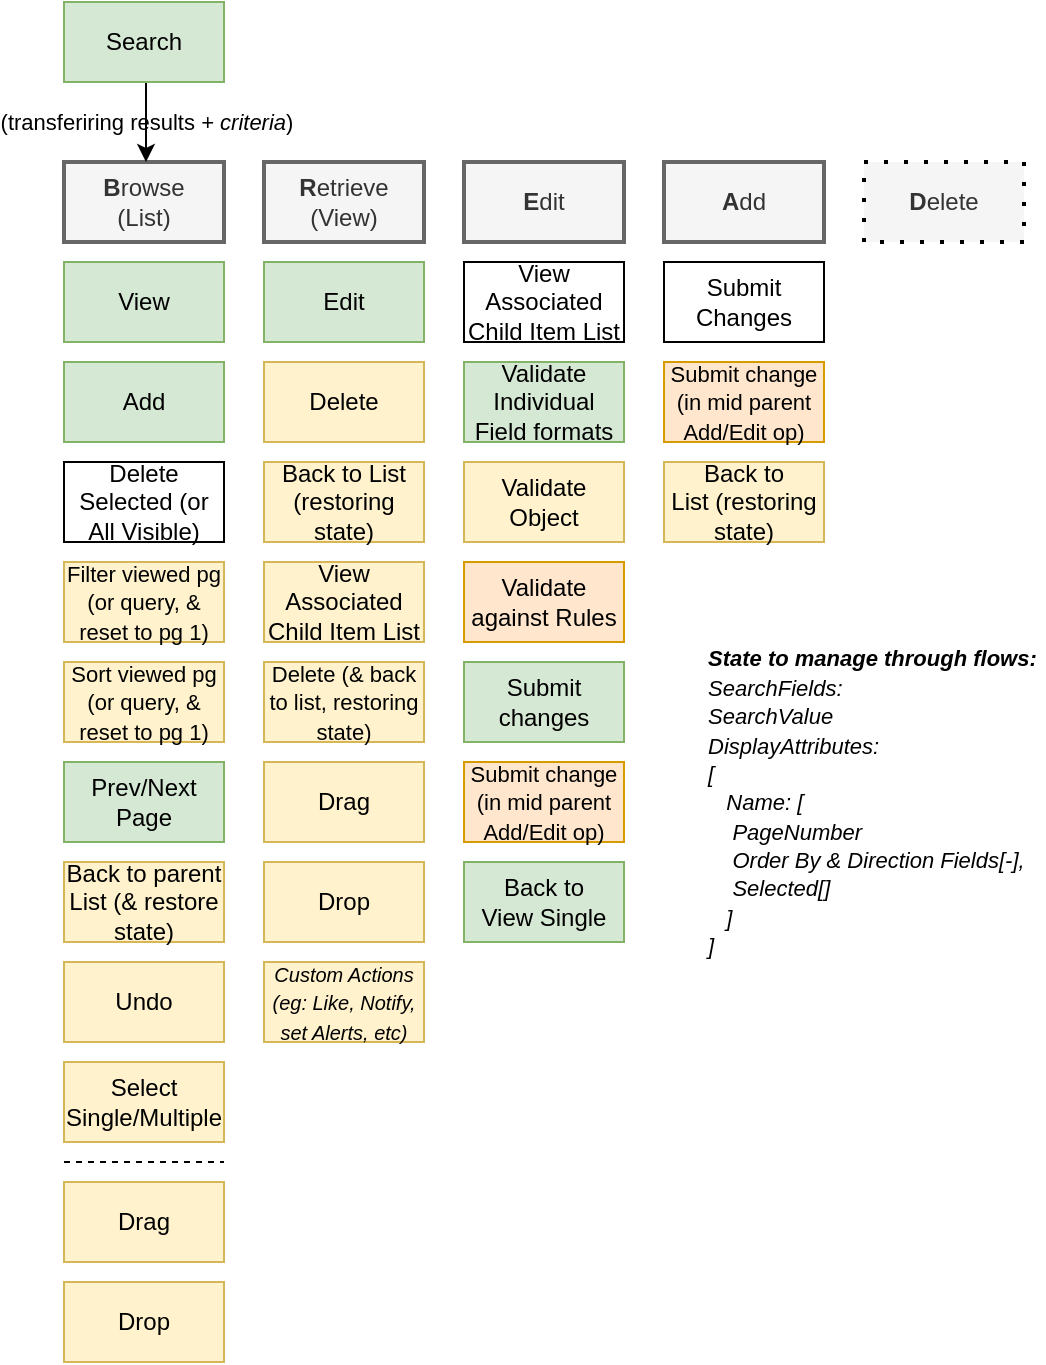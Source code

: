 <mxfile version="20.2.4" type="google"><diagram id="lGy_W-LIVrvBgTCHYEud" name="Page-1"><mxGraphModel grid="1" page="1" gridSize="10" guides="1" tooltips="1" connect="1" arrows="1" fold="1" pageScale="1" pageWidth="827" pageHeight="1169" math="0" shadow="0"><root><mxCell id="0"/><mxCell id="1" parent="0"/><mxCell id="XsPLADcKr1cv5kVhp01Y-1" value="&lt;b&gt;B&lt;/b&gt;rowse&lt;br&gt;(List)" style="rounded=0;whiteSpace=wrap;html=1;fillColor=#f5f5f5;strokeColor=#666666;fontColor=#333333;strokeWidth=2;" vertex="1" parent="1"><mxGeometry x="160" y="280" width="80" height="40" as="geometry"/></mxCell><mxCell id="XsPLADcKr1cv5kVhp01Y-2" value="&lt;b&gt;R&lt;/b&gt;etrieve&lt;br&gt;(View)" style="rounded=0;whiteSpace=wrap;html=1;fillColor=#f5f5f5;strokeColor=#666666;fontColor=#333333;strokeWidth=2;" vertex="1" parent="1"><mxGeometry x="260" y="280" width="80" height="40" as="geometry"/></mxCell><mxCell id="XsPLADcKr1cv5kVhp01Y-3" value="&lt;b&gt;E&lt;/b&gt;dit" style="rounded=0;whiteSpace=wrap;html=1;fillColor=#f5f5f5;strokeColor=#666666;fontColor=#333333;strokeWidth=2;" vertex="1" parent="1"><mxGeometry x="360" y="280" width="80" height="40" as="geometry"/></mxCell><mxCell id="XsPLADcKr1cv5kVhp01Y-4" value="&lt;b&gt;A&lt;/b&gt;dd" style="rounded=0;whiteSpace=wrap;html=1;fillColor=#f5f5f5;strokeColor=#666666;fontColor=#333333;strokeWidth=2;" vertex="1" parent="1"><mxGeometry x="460" y="280" width="80" height="40" as="geometry"/></mxCell><mxCell id="XsPLADcKr1cv5kVhp01Y-5" value="&lt;b&gt;D&lt;/b&gt;elete" style="rounded=0;whiteSpace=wrap;html=1;dashed=1;fillColor=#f5f5f5;fontColor=#333333;dashPattern=1 4;strokeWidth=2;" vertex="1" parent="1"><mxGeometry x="560" y="280" width="80" height="40" as="geometry"/></mxCell><mxCell id="XsPLADcKr1cv5kVhp01Y-6" value="View" style="rounded=0;whiteSpace=wrap;html=1;fillColor=#d5e8d4;strokeColor=#82b366;" vertex="1" parent="1"><mxGeometry x="160" y="330" width="80" height="40" as="geometry"/></mxCell><mxCell id="XsPLADcKr1cv5kVhp01Y-7" value="(transferiring results &lt;i&gt;+ criteria&lt;/i&gt;)" style="edgeStyle=orthogonalEdgeStyle;rounded=0;orthogonalLoop=1;jettySize=auto;html=1;labelBackgroundColor=none;" edge="1" parent="1"><mxGeometry relative="1" as="geometry"><mxPoint x="201" y="240" as="sourcePoint"/><mxPoint x="201" y="280" as="targetPoint"/><Array as="points"><mxPoint x="201" y="260"/><mxPoint x="201" y="260"/></Array></mxGeometry></mxCell><mxCell id="XsPLADcKr1cv5kVhp01Y-8" value="Search" style="rounded=0;whiteSpace=wrap;html=1;fillColor=#d5e8d4;strokeColor=#82b366;" vertex="1" parent="1"><mxGeometry x="160" y="200" width="80" height="40" as="geometry"/></mxCell><mxCell id="XsPLADcKr1cv5kVhp01Y-9" value="Edit" style="rounded=0;whiteSpace=wrap;html=1;fillColor=#d5e8d4;strokeColor=#82b366;" vertex="1" parent="1"><mxGeometry x="260" y="330" width="80" height="40" as="geometry"/></mxCell><mxCell id="XsPLADcKr1cv5kVhp01Y-10" value="Add" style="rounded=0;whiteSpace=wrap;html=1;fillColor=#d5e8d4;strokeColor=#82b366;" vertex="1" parent="1"><mxGeometry x="160" y="380" width="80" height="40" as="geometry"/></mxCell><mxCell id="XsPLADcKr1cv5kVhp01Y-11" value="Delete" style="rounded=0;whiteSpace=wrap;html=1;fillColor=#fff2cc;strokeColor=#d6b656;" vertex="1" parent="1"><mxGeometry x="260" y="380" width="80" height="40" as="geometry"/></mxCell><mxCell id="XsPLADcKr1cv5kVhp01Y-12" value="Back to List (restoring state)" style="rounded=0;whiteSpace=wrap;html=1;fillColor=#fff2cc;strokeColor=#d6b656;" vertex="1" parent="1"><mxGeometry x="260" y="430" width="80" height="40" as="geometry"/></mxCell><mxCell id="XsPLADcKr1cv5kVhp01Y-13" value="Undo" style="rounded=0;whiteSpace=wrap;html=1;fillColor=#fff2cc;strokeColor=#d6b656;" vertex="1" parent="1"><mxGeometry x="160" y="680" width="80" height="40" as="geometry"/></mxCell><mxCell id="XsPLADcKr1cv5kVhp01Y-14" value="Back to &lt;br&gt;View Single" style="rounded=0;whiteSpace=wrap;html=1;fillColor=#d5e8d4;strokeColor=#82b366;" vertex="1" parent="1"><mxGeometry x="360" y="630" width="80" height="40" as="geometry"/></mxCell><mxCell id="XsPLADcKr1cv5kVhp01Y-15" value="View Associated Child Item List" style="rounded=0;whiteSpace=wrap;html=1;fillColor=#fff2cc;strokeColor=#d6b656;" vertex="1" parent="1"><mxGeometry x="260" y="480" width="80" height="40" as="geometry"/></mxCell><mxCell id="XsPLADcKr1cv5kVhp01Y-16" value="&lt;font style=&quot;font-size: 11px&quot;&gt;Submit change (in mid parent Add/Edit op)&lt;/font&gt;" style="rounded=0;whiteSpace=wrap;html=1;fillColor=#ffe6cc;strokeColor=#d79b00;" vertex="1" parent="1"><mxGeometry x="360" y="580" width="80" height="40" as="geometry"/></mxCell><mxCell id="XsPLADcKr1cv5kVhp01Y-17" value="Submit Changes" style="rounded=0;whiteSpace=wrap;html=1;" vertex="1" parent="1"><mxGeometry x="460" y="330" width="80" height="40" as="geometry"/></mxCell><mxCell id="XsPLADcKr1cv5kVhp01Y-18" value="Submit changes" style="rounded=0;whiteSpace=wrap;html=1;fillColor=#d5e8d4;strokeColor=#82b366;" vertex="1" parent="1"><mxGeometry x="360" y="530" width="80" height="40" as="geometry"/></mxCell><mxCell id="XsPLADcKr1cv5kVhp01Y-19" value="View Associated Child Item List" style="rounded=0;whiteSpace=wrap;html=1;" vertex="1" parent="1"><mxGeometry x="360" y="330" width="80" height="40" as="geometry"/></mxCell><mxCell id="XsPLADcKr1cv5kVhp01Y-20" value="&lt;font style=&quot;font-size: 11px&quot;&gt;Submit change (in mid parent Add/Edit op)&lt;/font&gt;" style="rounded=0;whiteSpace=wrap;html=1;fillColor=#ffe6cc;strokeColor=#d79b00;" vertex="1" parent="1"><mxGeometry x="460" y="380" width="80" height="40" as="geometry"/></mxCell><mxCell id="XsPLADcKr1cv5kVhp01Y-21" value="Back to &lt;br&gt;List (restoring state)" style="rounded=0;whiteSpace=wrap;html=1;fillColor=#fff2cc;strokeColor=#d6b656;" vertex="1" parent="1"><mxGeometry x="460" y="430" width="80" height="40" as="geometry"/></mxCell><mxCell id="XsPLADcKr1cv5kVhp01Y-22" value="&lt;font style=&quot;font-size: 11px&quot;&gt;Delete (&amp;amp; back to list, restoring state)&lt;/font&gt;" style="rounded=0;whiteSpace=wrap;html=1;fillColor=#fff2cc;strokeColor=#d6b656;" vertex="1" parent="1"><mxGeometry x="260" y="530" width="80" height="40" as="geometry"/></mxCell><mxCell id="XsPLADcKr1cv5kVhp01Y-23" value="Delete Selected (or All Visible)" style="rounded=0;whiteSpace=wrap;html=1;" vertex="1" parent="1"><mxGeometry x="160" y="430" width="80" height="40" as="geometry"/></mxCell><mxCell id="XsPLADcKr1cv5kVhp01Y-24" value="&lt;font style=&quot;font-size: 11px&quot;&gt;Filter viewed pg (or query, &amp;amp; reset to pg 1)&lt;/font&gt;" style="rounded=0;whiteSpace=wrap;html=1;fillColor=#fff2cc;strokeColor=#d6b656;" vertex="1" parent="1"><mxGeometry x="160" y="480" width="80" height="40" as="geometry"/></mxCell><mxCell id="XsPLADcKr1cv5kVhp01Y-25" value="Prev/Next Page" style="rounded=0;whiteSpace=wrap;html=1;fillColor=#d5e8d4;strokeColor=#82b366;" vertex="1" parent="1"><mxGeometry x="160" y="580" width="80" height="40" as="geometry"/></mxCell><mxCell id="XsPLADcKr1cv5kVhp01Y-26" value="&lt;span style=&quot;font-size: 11px&quot;&gt;Sort viewed pg (or query, &amp;amp; reset to pg 1)&lt;/span&gt;" style="rounded=0;whiteSpace=wrap;html=1;fillColor=#fff2cc;strokeColor=#d6b656;" vertex="1" parent="1"><mxGeometry x="160" y="530" width="80" height="40" as="geometry"/></mxCell><mxCell id="XsPLADcKr1cv5kVhp01Y-27" value="Back to parent List (&amp;amp; restore state)" style="rounded=0;whiteSpace=wrap;html=1;fillColor=#fff2cc;strokeColor=#d6b656;" vertex="1" parent="1"><mxGeometry x="160" y="630" width="80" height="40" as="geometry"/></mxCell><mxCell id="XsPLADcKr1cv5kVhp01Y-28" value="Validate Individual Field formats" style="rounded=0;whiteSpace=wrap;html=1;fillColor=#d5e8d4;strokeColor=#82b366;" vertex="1" parent="1"><mxGeometry x="360" y="380" width="80" height="40" as="geometry"/></mxCell><mxCell id="XsPLADcKr1cv5kVhp01Y-29" value="Validate Object" style="rounded=0;whiteSpace=wrap;html=1;fillColor=#fff2cc;strokeColor=#d6b656;" vertex="1" parent="1"><mxGeometry x="360" y="430" width="80" height="40" as="geometry"/></mxCell><mxCell id="XsPLADcKr1cv5kVhp01Y-30" value="Validate against Rules" style="rounded=0;whiteSpace=wrap;html=1;fillColor=#ffe6cc;strokeColor=#d79b00;" vertex="1" parent="1"><mxGeometry x="360" y="480" width="80" height="40" as="geometry"/></mxCell><mxCell id="XsPLADcKr1cv5kVhp01Y-31" value="&lt;font style=&quot;font-size: 11px&quot;&gt;&lt;i&gt;&lt;b&gt;State to manage through flows:&lt;br&gt;&lt;/b&gt;SearchFields:&lt;br&gt;SearchValue&lt;br&gt;DisplayAttributes:&lt;br&gt;[ &lt;br&gt;&amp;nbsp; &amp;nbsp;Name: [&lt;br&gt;&amp;nbsp; &amp;nbsp; PageNumber&lt;br&gt;&amp;nbsp; &amp;nbsp; Order By &amp;amp; Direction Fields[-],&lt;br&gt;&amp;nbsp; &amp;nbsp; Selected[]&lt;br&gt;&amp;nbsp; &amp;nbsp;]&lt;br&gt;]&lt;/i&gt;&lt;/font&gt;" style="text;html=1;strokeColor=none;fillColor=none;align=left;verticalAlign=middle;whiteSpace=wrap;rounded=0;dashed=1;dashPattern=1 4;" vertex="1" parent="1"><mxGeometry x="480" y="520" width="170" height="160" as="geometry"/></mxCell><mxCell id="XsPLADcKr1cv5kVhp01Y-32" value="&lt;font style=&quot;font-size: 10px&quot;&gt;Custom Actions&lt;br&gt;(eg: Like, Notify, set Alerts, etc)&lt;/font&gt;" style="rounded=0;whiteSpace=wrap;html=1;fillColor=#fff2cc;strokeColor=#d6b656;fontStyle=2" vertex="1" parent="1"><mxGeometry x="260" y="680" width="80" height="40" as="geometry"/></mxCell><mxCell id="XsPLADcKr1cv5kVhp01Y-33" value="&lt;span style=&quot;font-size: 12px;&quot;&gt;Drag&lt;/span&gt;" style="rounded=0;whiteSpace=wrap;html=1;fillColor=#fff2cc;strokeColor=#d6b656;fontStyle=0;fontSize=12;" vertex="1" parent="1"><mxGeometry x="260" y="580" width="80" height="40" as="geometry"/></mxCell><mxCell id="XsPLADcKr1cv5kVhp01Y-34" value="&lt;span style=&quot;font-size: 12px;&quot;&gt;Drop&lt;/span&gt;" style="rounded=0;whiteSpace=wrap;html=1;fillColor=#fff2cc;strokeColor=#d6b656;fontStyle=0;fontSize=12;" vertex="1" parent="1"><mxGeometry x="260" y="630" width="80" height="40" as="geometry"/></mxCell><mxCell id="XsPLADcKr1cv5kVhp01Y-35" value="&lt;span style=&quot;font-size: 12px;&quot;&gt;Drop&lt;/span&gt;" style="rounded=0;whiteSpace=wrap;html=1;fillColor=#fff2cc;strokeColor=#d6b656;fontStyle=0;fontSize=12;" vertex="1" parent="1"><mxGeometry x="160" y="840" width="80" height="40" as="geometry"/></mxCell><mxCell id="XsPLADcKr1cv5kVhp01Y-36" value="&lt;span style=&quot;font-size: 12px;&quot;&gt;Drag&lt;/span&gt;" style="rounded=0;whiteSpace=wrap;html=1;fillColor=#fff2cc;strokeColor=#d6b656;fontStyle=0;fontSize=12;" vertex="1" parent="1"><mxGeometry x="160" y="790" width="80" height="40" as="geometry"/></mxCell><mxCell id="XsPLADcKr1cv5kVhp01Y-37" value="&lt;span style=&quot;font-size: 12px&quot;&gt;Select Single/Multiple&lt;/span&gt;" style="rounded=0;whiteSpace=wrap;html=1;fillColor=#fff2cc;strokeColor=#d6b656;fontStyle=0;fontSize=12;" vertex="1" parent="1"><mxGeometry x="160" y="730" width="80" height="40" as="geometry"/></mxCell><mxCell id="XsPLADcKr1cv5kVhp01Y-38" value="" style="endArrow=none;dashed=1;html=1;labelBackgroundColor=none;fontSize=12;" edge="1" parent="1"><mxGeometry width="50" height="50" relative="1" as="geometry"><mxPoint x="160" y="780" as="sourcePoint"/><mxPoint x="240" y="780" as="targetPoint"/></mxGeometry></mxCell></root></mxGraphModel></diagram></mxfile>